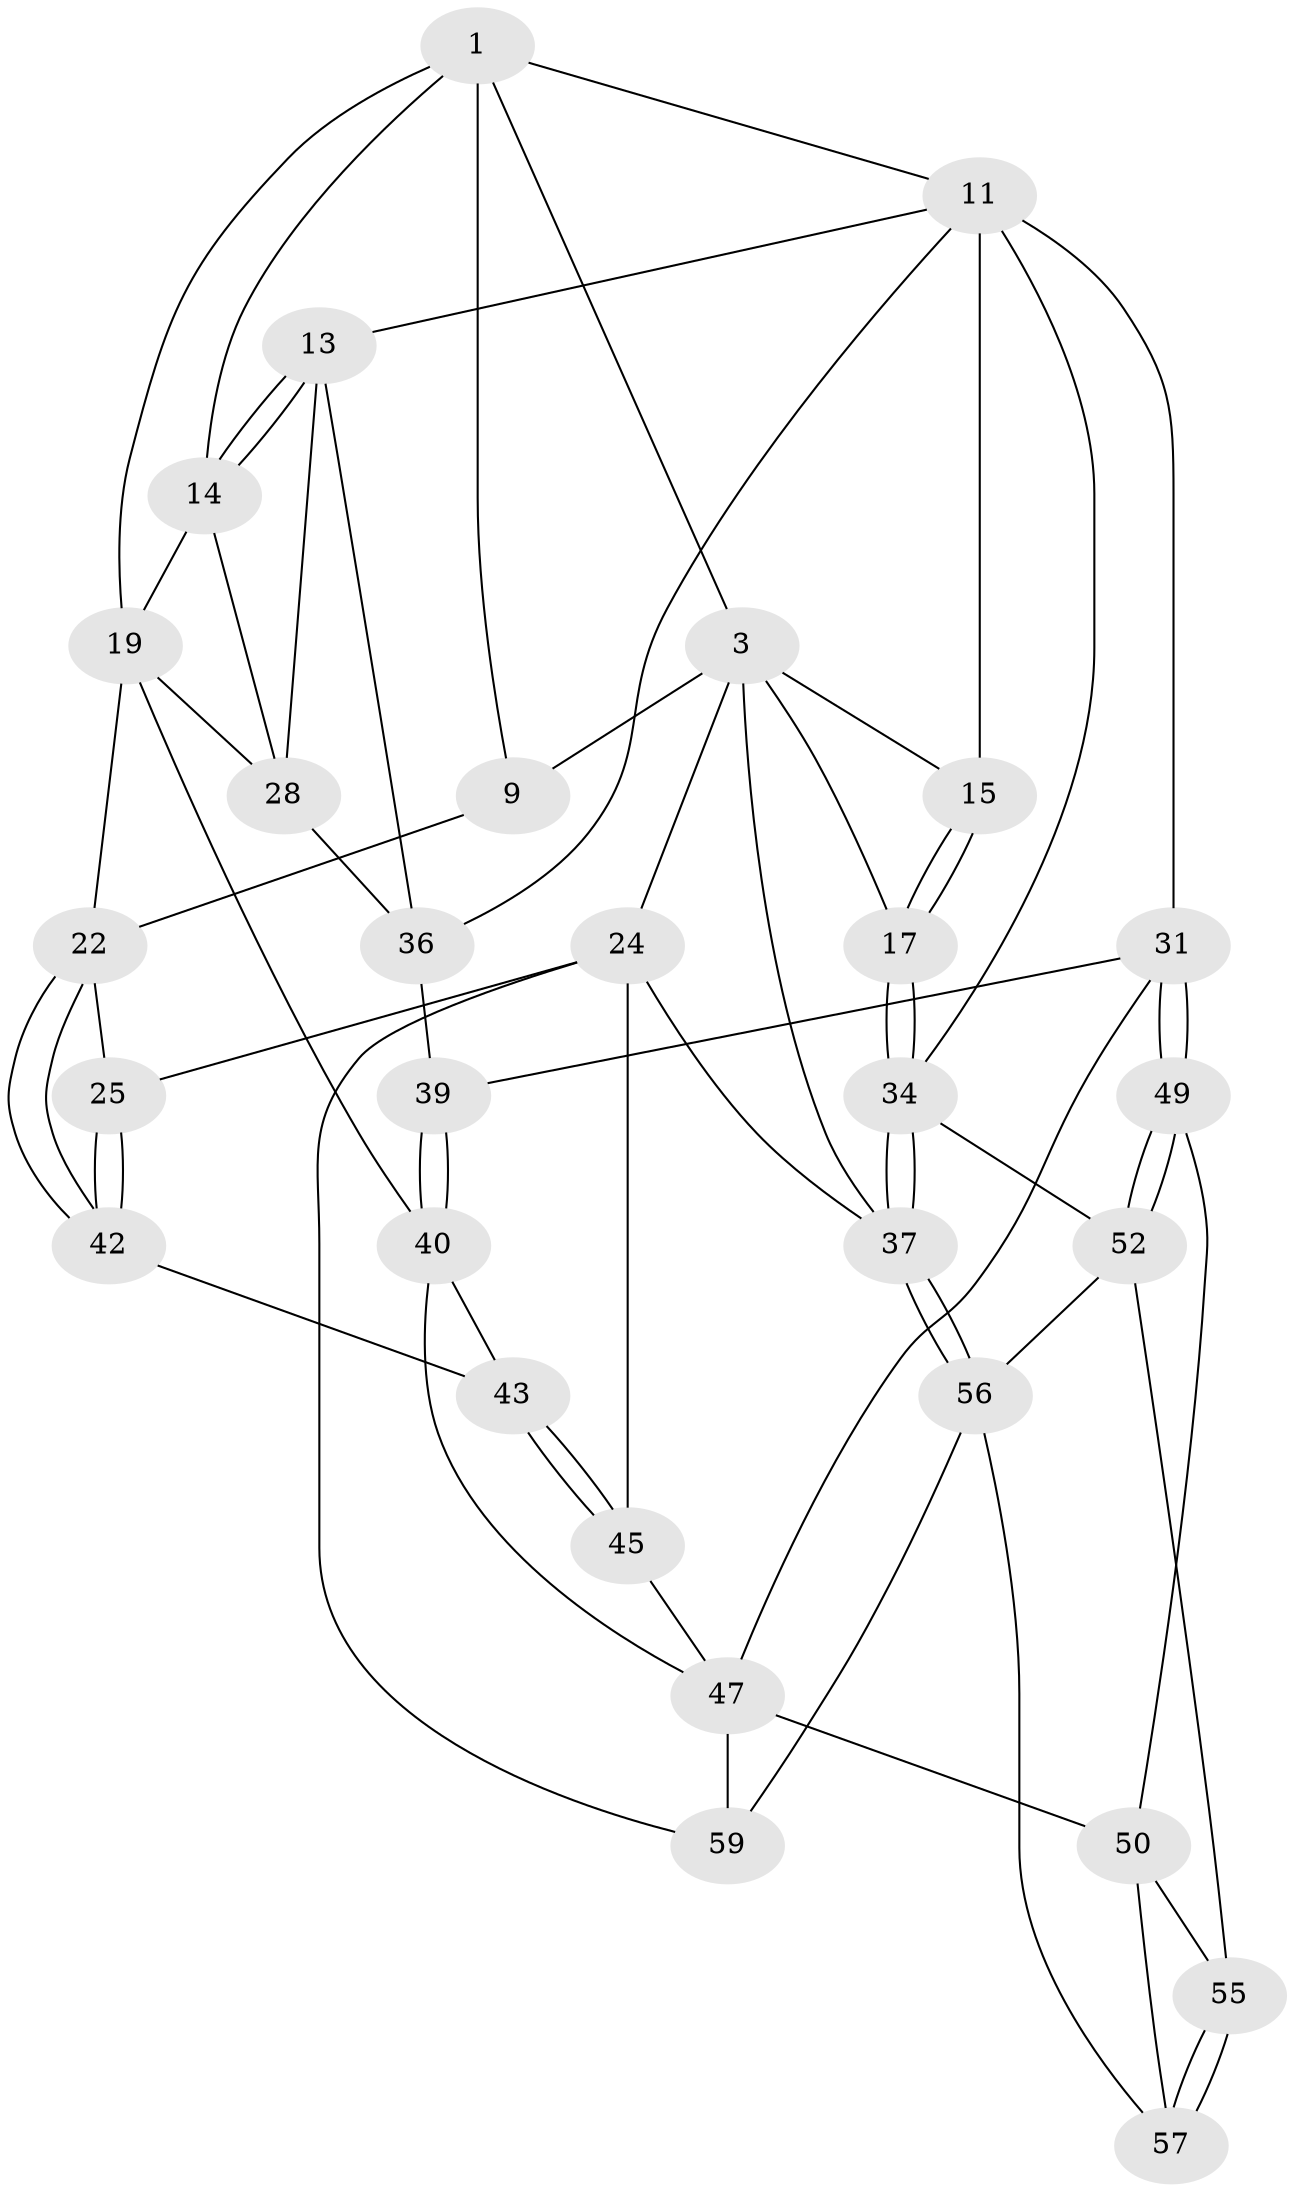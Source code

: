 // original degree distribution, {3: 0.03333333333333333, 5: 0.5333333333333333, 4: 0.23333333333333334, 6: 0.2}
// Generated by graph-tools (version 1.1) at 2025/16/03/09/25 04:16:55]
// undirected, 30 vertices, 70 edges
graph export_dot {
graph [start="1"]
  node [color=gray90,style=filled];
  1 [pos="+0.6073015043702646+0.16746449235093722",super="+2+7"];
  3 [pos="+1+0",super="+4"];
  9 [pos="+0+0"];
  11 [pos="+0.7753003397024284+0.3933807749017626",super="+12+16"];
  13 [pos="+0.604893679343166+0.43155897409694943",super="+27"];
  14 [pos="+0.5960796645776678+0.4237814840998622",super="+18"];
  15 [pos="+0.9088141583075764+0.37914175388324417"];
  17 [pos="+1+0.5347377594304576"];
  19 [pos="+0.348120165718667+0.4186964258045099",super="+20"];
  22 [pos="+0.2800744272547884+0.50909603402075",super="+23"];
  24 [pos="+0+0",super="+60+26"];
  25 [pos="+0.027180178823364737+0.6456396180248686"];
  28 [pos="+0.5139425055263073+0.5477529319816188",super="+29"];
  31 [pos="+0.7601341152094169+0.6785567435579488",super="+32"];
  34 [pos="+1+0.6233182889928872",super="+35"];
  36 [pos="+0.6641145347728679+0.6261499322140036",super="+38"];
  37 [pos="+1+1"];
  39 [pos="+0.4856614854591484+0.6644088652230732"];
  40 [pos="+0.37612268978626057+0.7221789948752886",super="+41"];
  42 [pos="+0.17357785777658707+0.6642656014572811"];
  43 [pos="+0.21908970763292354+0.6937189618171913"];
  45 [pos="+0.14519686384702996+0.8472850262640138",super="+46"];
  47 [pos="+0.5973944823918063+0.7812044164020876",super="+48"];
  49 [pos="+0.7661057444301582+0.7904032315919521"];
  50 [pos="+0.7331090611219816+0.8253856966269087",super="+51"];
  52 [pos="+0.8869247196939885+0.8839690275449837",super="+54"];
  55 [pos="+0.7867240332662632+0.9355433899369949"];
  56 [pos="+1+1",super="+58"];
  57 [pos="+0.591420361591258+1"];
  59 [pos="+0.46494115522243845+1"];
  1 -- 3;
  1 -- 11;
  1 -- 19;
  1 -- 9;
  1 -- 14;
  3 -- 15;
  3 -- 17;
  3 -- 37;
  3 -- 24 [weight=2];
  3 -- 9;
  9 -- 22;
  11 -- 36;
  11 -- 13;
  11 -- 34;
  11 -- 31 [weight=2];
  11 -- 15;
  13 -- 14;
  13 -- 14;
  13 -- 28;
  13 -- 36;
  14 -- 19;
  14 -- 28;
  15 -- 17;
  15 -- 17;
  17 -- 34;
  17 -- 34;
  19 -- 40;
  19 -- 22;
  19 -- 28;
  22 -- 42;
  22 -- 42;
  22 -- 25;
  24 -- 59;
  24 -- 37;
  24 -- 25;
  24 -- 45 [weight=2];
  25 -- 42;
  25 -- 42;
  28 -- 36;
  31 -- 49;
  31 -- 49;
  31 -- 47;
  31 -- 39;
  34 -- 37;
  34 -- 37;
  34 -- 52;
  36 -- 39;
  37 -- 56;
  37 -- 56;
  39 -- 40;
  39 -- 40;
  40 -- 43;
  40 -- 47;
  42 -- 43;
  43 -- 45;
  43 -- 45;
  45 -- 47;
  47 -- 50;
  47 -- 59;
  49 -- 50;
  49 -- 52;
  49 -- 52;
  50 -- 55;
  50 -- 57;
  52 -- 56;
  52 -- 55;
  55 -- 57;
  55 -- 57;
  56 -- 57;
  56 -- 59;
}
